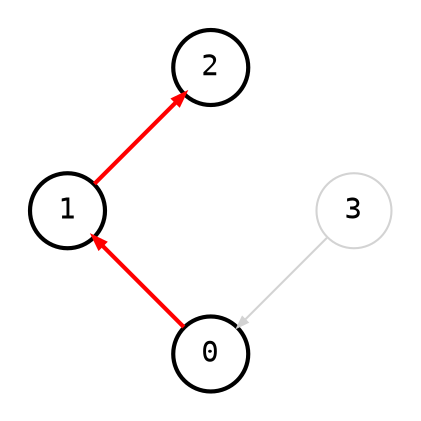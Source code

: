 digraph {
    node [shape=circle, fontname="monospace"];
    edge [arrowsize=0.5, fontname="monospace"];
    layout=circo;
    pad=0.2;

    0 [style=bold];
    1 [style=bold];
    2 [style=bold];
    3 [color=lightgray];

    0 -> 1 [style=bold, color=red];
    1 -> 2 [style=bold, color=red];
    2 -> 3 [style=invis];
    3 -> 0 [color=lightgray];
}